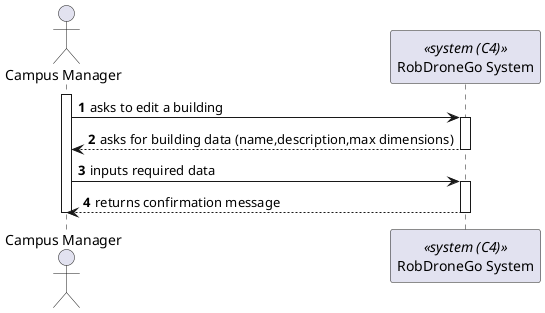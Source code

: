 @startuml process-view
autonumber

actor CM as "Campus Manager"
participant SYS as "RobDroneGo System" <<system (C4)>>

activate CM

CM -> SYS : asks to edit a building
activate SYS

CM <-- SYS : asks for building data (name,description,max dimensions)
deactivate SYS

CM -> SYS : inputs required data
activate SYS

CM <-- SYS : returns confirmation message
deactivate SYS


deactivate CM

@enduml

